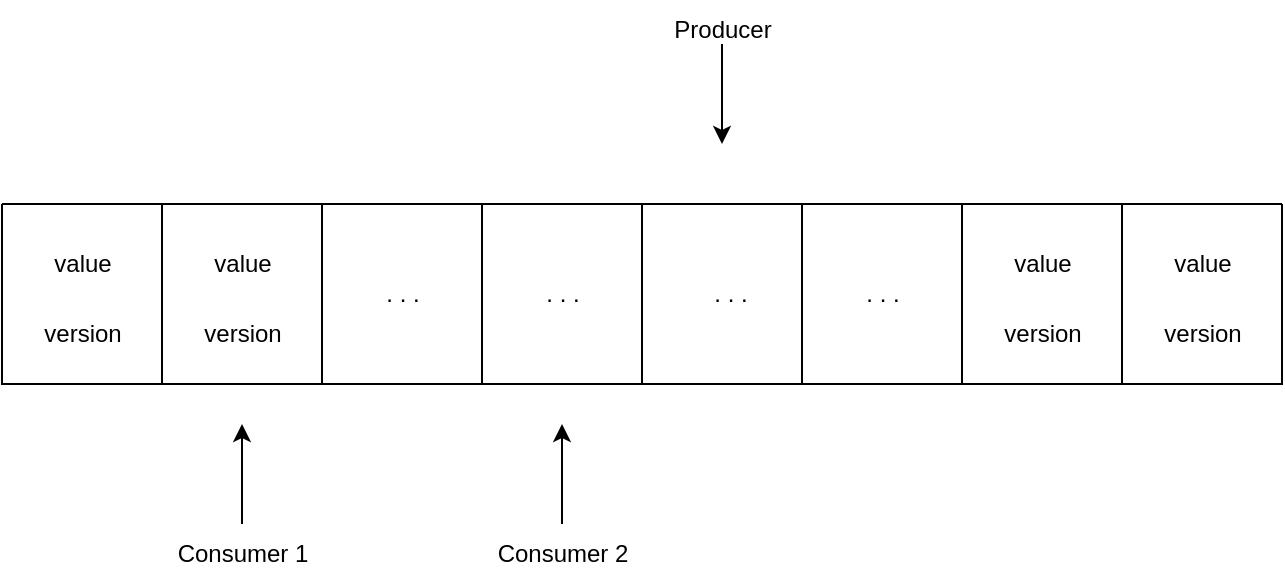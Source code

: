 <mxfile version="22.0.4" type="device">
  <diagram name="Page-1" id="_jfXgw1sLam0H9uBoQSN">
    <mxGraphModel dx="3280" dy="1630" grid="1" gridSize="10" guides="1" tooltips="1" connect="1" arrows="1" fold="1" page="1" pageScale="1" pageWidth="827" pageHeight="1169" math="0" shadow="0">
      <root>
        <mxCell id="0" />
        <mxCell id="1" parent="0" />
        <mxCell id="0eFSaBgvD5urBw9T22P3-1" value="" style="swimlane;startSize=0;" vertex="1" parent="1">
          <mxGeometry x="30" y="540" width="80" height="90" as="geometry" />
        </mxCell>
        <mxCell id="0eFSaBgvD5urBw9T22P3-2" value="version" style="text;html=1;align=center;verticalAlign=middle;resizable=0;points=[];autosize=1;strokeColor=none;fillColor=none;" vertex="1" parent="0eFSaBgvD5urBw9T22P3-1">
          <mxGeometry x="10" y="50" width="60" height="30" as="geometry" />
        </mxCell>
        <mxCell id="0eFSaBgvD5urBw9T22P3-3" value="value" style="text;html=1;align=center;verticalAlign=middle;resizable=0;points=[];autosize=1;strokeColor=none;fillColor=none;" vertex="1" parent="0eFSaBgvD5urBw9T22P3-1">
          <mxGeometry x="15" y="15" width="50" height="30" as="geometry" />
        </mxCell>
        <mxCell id="0eFSaBgvD5urBw9T22P3-4" value="" style="swimlane;startSize=0;" vertex="1" parent="1">
          <mxGeometry x="110" y="540" width="80" height="90" as="geometry" />
        </mxCell>
        <mxCell id="0eFSaBgvD5urBw9T22P3-5" value="version" style="text;html=1;align=center;verticalAlign=middle;resizable=0;points=[];autosize=1;strokeColor=none;fillColor=none;" vertex="1" parent="0eFSaBgvD5urBw9T22P3-4">
          <mxGeometry x="10" y="50" width="60" height="30" as="geometry" />
        </mxCell>
        <mxCell id="0eFSaBgvD5urBw9T22P3-6" value="value" style="text;html=1;align=center;verticalAlign=middle;resizable=0;points=[];autosize=1;strokeColor=none;fillColor=none;" vertex="1" parent="0eFSaBgvD5urBw9T22P3-4">
          <mxGeometry x="15" y="15" width="50" height="30" as="geometry" />
        </mxCell>
        <mxCell id="0eFSaBgvD5urBw9T22P3-13" value="" style="swimlane;startSize=0;" vertex="1" parent="1">
          <mxGeometry x="190" y="540" width="80" height="90" as="geometry" />
        </mxCell>
        <mxCell id="0eFSaBgvD5urBw9T22P3-40" value=". . ." style="text;html=1;align=center;verticalAlign=middle;resizable=0;points=[];autosize=1;strokeColor=none;fillColor=none;" vertex="1" parent="0eFSaBgvD5urBw9T22P3-13">
          <mxGeometry x="20" y="30" width="40" height="30" as="geometry" />
        </mxCell>
        <mxCell id="0eFSaBgvD5urBw9T22P3-19" value="" style="swimlane;startSize=0;" vertex="1" parent="1">
          <mxGeometry x="270" y="540" width="80" height="90" as="geometry" />
        </mxCell>
        <mxCell id="0eFSaBgvD5urBw9T22P3-41" value=". . ." style="text;html=1;align=center;verticalAlign=middle;resizable=0;points=[];autosize=1;strokeColor=none;fillColor=none;" vertex="1" parent="0eFSaBgvD5urBw9T22P3-19">
          <mxGeometry x="20" y="30" width="40" height="30" as="geometry" />
        </mxCell>
        <mxCell id="0eFSaBgvD5urBw9T22P3-22" value="" style="swimlane;startSize=0;" vertex="1" parent="1">
          <mxGeometry x="350" y="540" width="80" height="90" as="geometry" />
        </mxCell>
        <mxCell id="0eFSaBgvD5urBw9T22P3-42" value=". . ." style="text;html=1;align=center;verticalAlign=middle;resizable=0;points=[];autosize=1;strokeColor=none;fillColor=none;" vertex="1" parent="0eFSaBgvD5urBw9T22P3-22">
          <mxGeometry x="24" y="30" width="40" height="30" as="geometry" />
        </mxCell>
        <mxCell id="0eFSaBgvD5urBw9T22P3-23" value="" style="swimlane;startSize=0;" vertex="1" parent="1">
          <mxGeometry x="430" y="540" width="80" height="90" as="geometry" />
        </mxCell>
        <mxCell id="0eFSaBgvD5urBw9T22P3-43" value=". . ." style="text;html=1;align=center;verticalAlign=middle;resizable=0;points=[];autosize=1;strokeColor=none;fillColor=none;" vertex="1" parent="0eFSaBgvD5urBw9T22P3-23">
          <mxGeometry x="20" y="30" width="40" height="30" as="geometry" />
        </mxCell>
        <mxCell id="0eFSaBgvD5urBw9T22P3-34" value="" style="swimlane;startSize=0;" vertex="1" parent="1">
          <mxGeometry x="510" y="540" width="80" height="90" as="geometry" />
        </mxCell>
        <mxCell id="0eFSaBgvD5urBw9T22P3-35" value="version" style="text;html=1;align=center;verticalAlign=middle;resizable=0;points=[];autosize=1;strokeColor=none;fillColor=none;" vertex="1" parent="0eFSaBgvD5urBw9T22P3-34">
          <mxGeometry x="10" y="50" width="60" height="30" as="geometry" />
        </mxCell>
        <mxCell id="0eFSaBgvD5urBw9T22P3-36" value="value" style="text;html=1;align=center;verticalAlign=middle;resizable=0;points=[];autosize=1;strokeColor=none;fillColor=none;" vertex="1" parent="0eFSaBgvD5urBw9T22P3-34">
          <mxGeometry x="15" y="15" width="50" height="30" as="geometry" />
        </mxCell>
        <mxCell id="0eFSaBgvD5urBw9T22P3-37" value="" style="swimlane;startSize=0;" vertex="1" parent="1">
          <mxGeometry x="590" y="540" width="80" height="90" as="geometry" />
        </mxCell>
        <mxCell id="0eFSaBgvD5urBw9T22P3-38" value="version" style="text;html=1;align=center;verticalAlign=middle;resizable=0;points=[];autosize=1;strokeColor=none;fillColor=none;" vertex="1" parent="0eFSaBgvD5urBw9T22P3-37">
          <mxGeometry x="10" y="50" width="60" height="30" as="geometry" />
        </mxCell>
        <mxCell id="0eFSaBgvD5urBw9T22P3-39" value="value" style="text;html=1;align=center;verticalAlign=middle;resizable=0;points=[];autosize=1;strokeColor=none;fillColor=none;" vertex="1" parent="0eFSaBgvD5urBw9T22P3-37">
          <mxGeometry x="15" y="15" width="50" height="30" as="geometry" />
        </mxCell>
        <mxCell id="0eFSaBgvD5urBw9T22P3-44" value="" style="endArrow=classic;html=1;rounded=0;" edge="1" parent="1">
          <mxGeometry width="50" height="50" relative="1" as="geometry">
            <mxPoint x="390" y="460" as="sourcePoint" />
            <mxPoint x="390" y="510" as="targetPoint" />
          </mxGeometry>
        </mxCell>
        <mxCell id="0eFSaBgvD5urBw9T22P3-45" value="Producer" style="text;html=1;align=center;verticalAlign=middle;resizable=0;points=[];autosize=1;strokeColor=none;fillColor=none;" vertex="1" parent="1">
          <mxGeometry x="355" y="438" width="70" height="30" as="geometry" />
        </mxCell>
        <mxCell id="0eFSaBgvD5urBw9T22P3-46" value="" style="endArrow=classic;html=1;rounded=0;" edge="1" parent="1">
          <mxGeometry width="50" height="50" relative="1" as="geometry">
            <mxPoint x="150" y="700" as="sourcePoint" />
            <mxPoint x="150" y="650" as="targetPoint" />
          </mxGeometry>
        </mxCell>
        <mxCell id="0eFSaBgvD5urBw9T22P3-47" value="Consumer 1" style="text;html=1;align=center;verticalAlign=middle;resizable=0;points=[];autosize=1;strokeColor=none;fillColor=none;" vertex="1" parent="1">
          <mxGeometry x="105" y="700" width="90" height="30" as="geometry" />
        </mxCell>
        <mxCell id="0eFSaBgvD5urBw9T22P3-49" value="" style="endArrow=classic;html=1;rounded=0;" edge="1" parent="1">
          <mxGeometry width="50" height="50" relative="1" as="geometry">
            <mxPoint x="310" y="700" as="sourcePoint" />
            <mxPoint x="310" y="650" as="targetPoint" />
          </mxGeometry>
        </mxCell>
        <mxCell id="0eFSaBgvD5urBw9T22P3-50" value="Consumer 2" style="text;html=1;align=center;verticalAlign=middle;resizable=0;points=[];autosize=1;strokeColor=none;fillColor=none;" vertex="1" parent="1">
          <mxGeometry x="265" y="700" width="90" height="30" as="geometry" />
        </mxCell>
      </root>
    </mxGraphModel>
  </diagram>
</mxfile>
